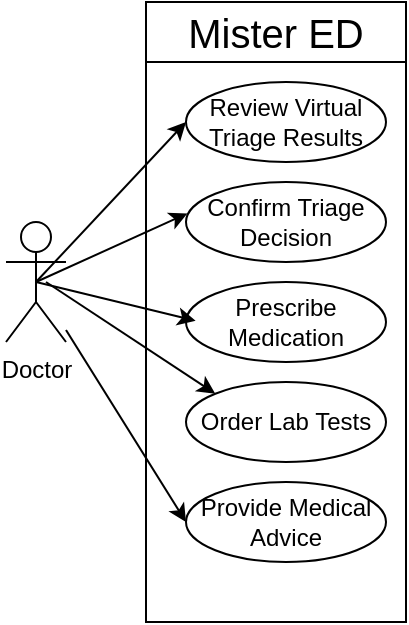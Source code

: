 <mxfile version="24.7.8">
  <diagram name="Page-1" id="gLkGKnfizAvZEUvHVz8S">
    <mxGraphModel dx="343" dy="470" grid="1" gridSize="10" guides="1" tooltips="1" connect="1" arrows="1" fold="1" page="1" pageScale="1" pageWidth="850" pageHeight="1100" math="0" shadow="0">
      <root>
        <mxCell id="0" />
        <mxCell id="1" parent="0" />
        <mxCell id="LMOTFYctCzuMMqy_z9B_-4" value="" style="rounded=0;whiteSpace=wrap;html=1;" vertex="1" parent="1">
          <mxGeometry x="300" y="170" width="130" height="280" as="geometry" />
        </mxCell>
        <mxCell id="rR6ZCuq2_Zl7c_EayDFu-1" value="Doctor" style="shape=umlActor;verticalLabelPosition=bottom;verticalAlign=top;html=1;outlineConnect=0;" parent="1" vertex="1">
          <mxGeometry x="230" y="250" width="30" height="60" as="geometry" />
        </mxCell>
        <mxCell id="rR6ZCuq2_Zl7c_EayDFu-3" value="&lt;font style=&quot;font-size: 20px;&quot;&gt;Mister ED&lt;/font&gt;" style="rounded=0;whiteSpace=wrap;html=1;" parent="1" vertex="1">
          <mxGeometry x="300" y="140" width="130" height="30" as="geometry" />
        </mxCell>
        <mxCell id="rR6ZCuq2_Zl7c_EayDFu-4" value="Order Lab Tests" style="ellipse;whiteSpace=wrap;html=1;" parent="1" vertex="1">
          <mxGeometry x="320" y="330" width="100" height="40" as="geometry" />
        </mxCell>
        <mxCell id="rR6ZCuq2_Zl7c_EayDFu-7" value="Provide Medical Advice" style="ellipse;whiteSpace=wrap;html=1;" parent="1" vertex="1">
          <mxGeometry x="320" y="380" width="100" height="40" as="geometry" />
        </mxCell>
        <mxCell id="rR6ZCuq2_Zl7c_EayDFu-8" value="Confirm Triage Decision" style="ellipse;whiteSpace=wrap;html=1;" parent="1" vertex="1">
          <mxGeometry x="320" y="230" width="100" height="40" as="geometry" />
        </mxCell>
        <mxCell id="rR6ZCuq2_Zl7c_EayDFu-9" value="Review Virtual Triage Results" style="ellipse;whiteSpace=wrap;html=1;" parent="1" vertex="1">
          <mxGeometry x="320" y="180" width="100" height="40" as="geometry" />
        </mxCell>
        <mxCell id="rR6ZCuq2_Zl7c_EayDFu-10" value="Prescribe Medication" style="ellipse;whiteSpace=wrap;html=1;" parent="1" vertex="1">
          <mxGeometry x="320" y="280" width="100" height="40" as="geometry" />
        </mxCell>
        <mxCell id="rR6ZCuq2_Zl7c_EayDFu-16" value="" style="endArrow=classic;html=1;rounded=0;entryX=0;entryY=0.5;entryDx=0;entryDy=0;exitX=0.5;exitY=0.5;exitDx=0;exitDy=0;exitPerimeter=0;" parent="1" source="rR6ZCuq2_Zl7c_EayDFu-1" target="rR6ZCuq2_Zl7c_EayDFu-9" edge="1">
          <mxGeometry relative="1" as="geometry">
            <mxPoint x="190" y="300" as="sourcePoint" />
            <mxPoint x="290" y="300" as="targetPoint" />
          </mxGeometry>
        </mxCell>
        <mxCell id="rR6ZCuq2_Zl7c_EayDFu-19" value="" style="endArrow=classic;html=1;rounded=0;entryX=0.007;entryY=0.393;entryDx=0;entryDy=0;entryPerimeter=0;exitX=0.5;exitY=0.5;exitDx=0;exitDy=0;exitPerimeter=0;" parent="1" source="rR6ZCuq2_Zl7c_EayDFu-1" target="rR6ZCuq2_Zl7c_EayDFu-8" edge="1">
          <mxGeometry relative="1" as="geometry">
            <mxPoint x="250" y="290" as="sourcePoint" />
            <mxPoint x="340" y="279.72" as="targetPoint" />
          </mxGeometry>
        </mxCell>
        <mxCell id="rR6ZCuq2_Zl7c_EayDFu-23" value="" style="endArrow=classic;html=1;rounded=0;entryX=0.048;entryY=0.485;entryDx=0;entryDy=0;entryPerimeter=0;exitX=0.5;exitY=0.5;exitDx=0;exitDy=0;exitPerimeter=0;" parent="1" source="rR6ZCuq2_Zl7c_EayDFu-1" target="rR6ZCuq2_Zl7c_EayDFu-10" edge="1">
          <mxGeometry relative="1" as="geometry">
            <mxPoint x="250" y="280" as="sourcePoint" />
            <mxPoint x="321" y="316" as="targetPoint" />
          </mxGeometry>
        </mxCell>
        <mxCell id="rR6ZCuq2_Zl7c_EayDFu-24" value="" style="endArrow=classic;html=1;rounded=0;entryX=0;entryY=0;entryDx=0;entryDy=0;" parent="1" target="rR6ZCuq2_Zl7c_EayDFu-4" edge="1">
          <mxGeometry relative="1" as="geometry">
            <mxPoint x="250" y="280" as="sourcePoint" />
            <mxPoint x="325" y="399" as="targetPoint" />
          </mxGeometry>
        </mxCell>
        <mxCell id="rR6ZCuq2_Zl7c_EayDFu-26" value="" style="endArrow=classic;html=1;rounded=0;entryX=0;entryY=0.5;entryDx=0;entryDy=0;" parent="1" source="rR6ZCuq2_Zl7c_EayDFu-1" target="rR6ZCuq2_Zl7c_EayDFu-7" edge="1">
          <mxGeometry relative="1" as="geometry">
            <mxPoint x="415" y="322" as="sourcePoint" />
            <mxPoint x="457" y="345" as="targetPoint" />
          </mxGeometry>
        </mxCell>
      </root>
    </mxGraphModel>
  </diagram>
</mxfile>
